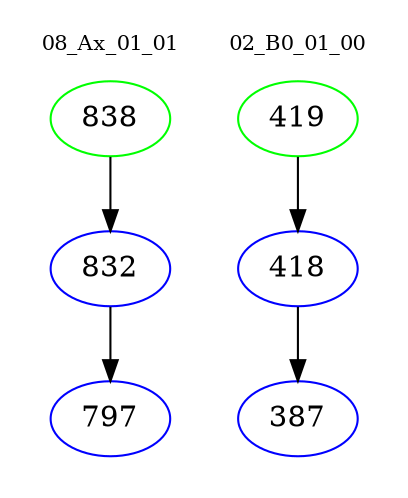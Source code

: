digraph{
subgraph cluster_0 {
color = white
label = "08_Ax_01_01";
fontsize=10;
T0_838 [label="838", color="green"]
T0_838 -> T0_832 [color="black"]
T0_832 [label="832", color="blue"]
T0_832 -> T0_797 [color="black"]
T0_797 [label="797", color="blue"]
}
subgraph cluster_1 {
color = white
label = "02_B0_01_00";
fontsize=10;
T1_419 [label="419", color="green"]
T1_419 -> T1_418 [color="black"]
T1_418 [label="418", color="blue"]
T1_418 -> T1_387 [color="black"]
T1_387 [label="387", color="blue"]
}
}
